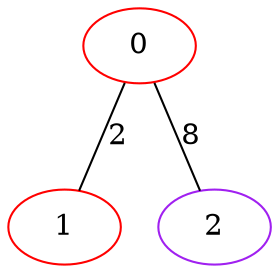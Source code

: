 graph "" {
0 [color=red, weight=1];
1 [color=red, weight=1];
2 [color=purple, weight=4];
0 -- 1  [key=0, label=2];
0 -- 2  [key=0, label=8];
}
